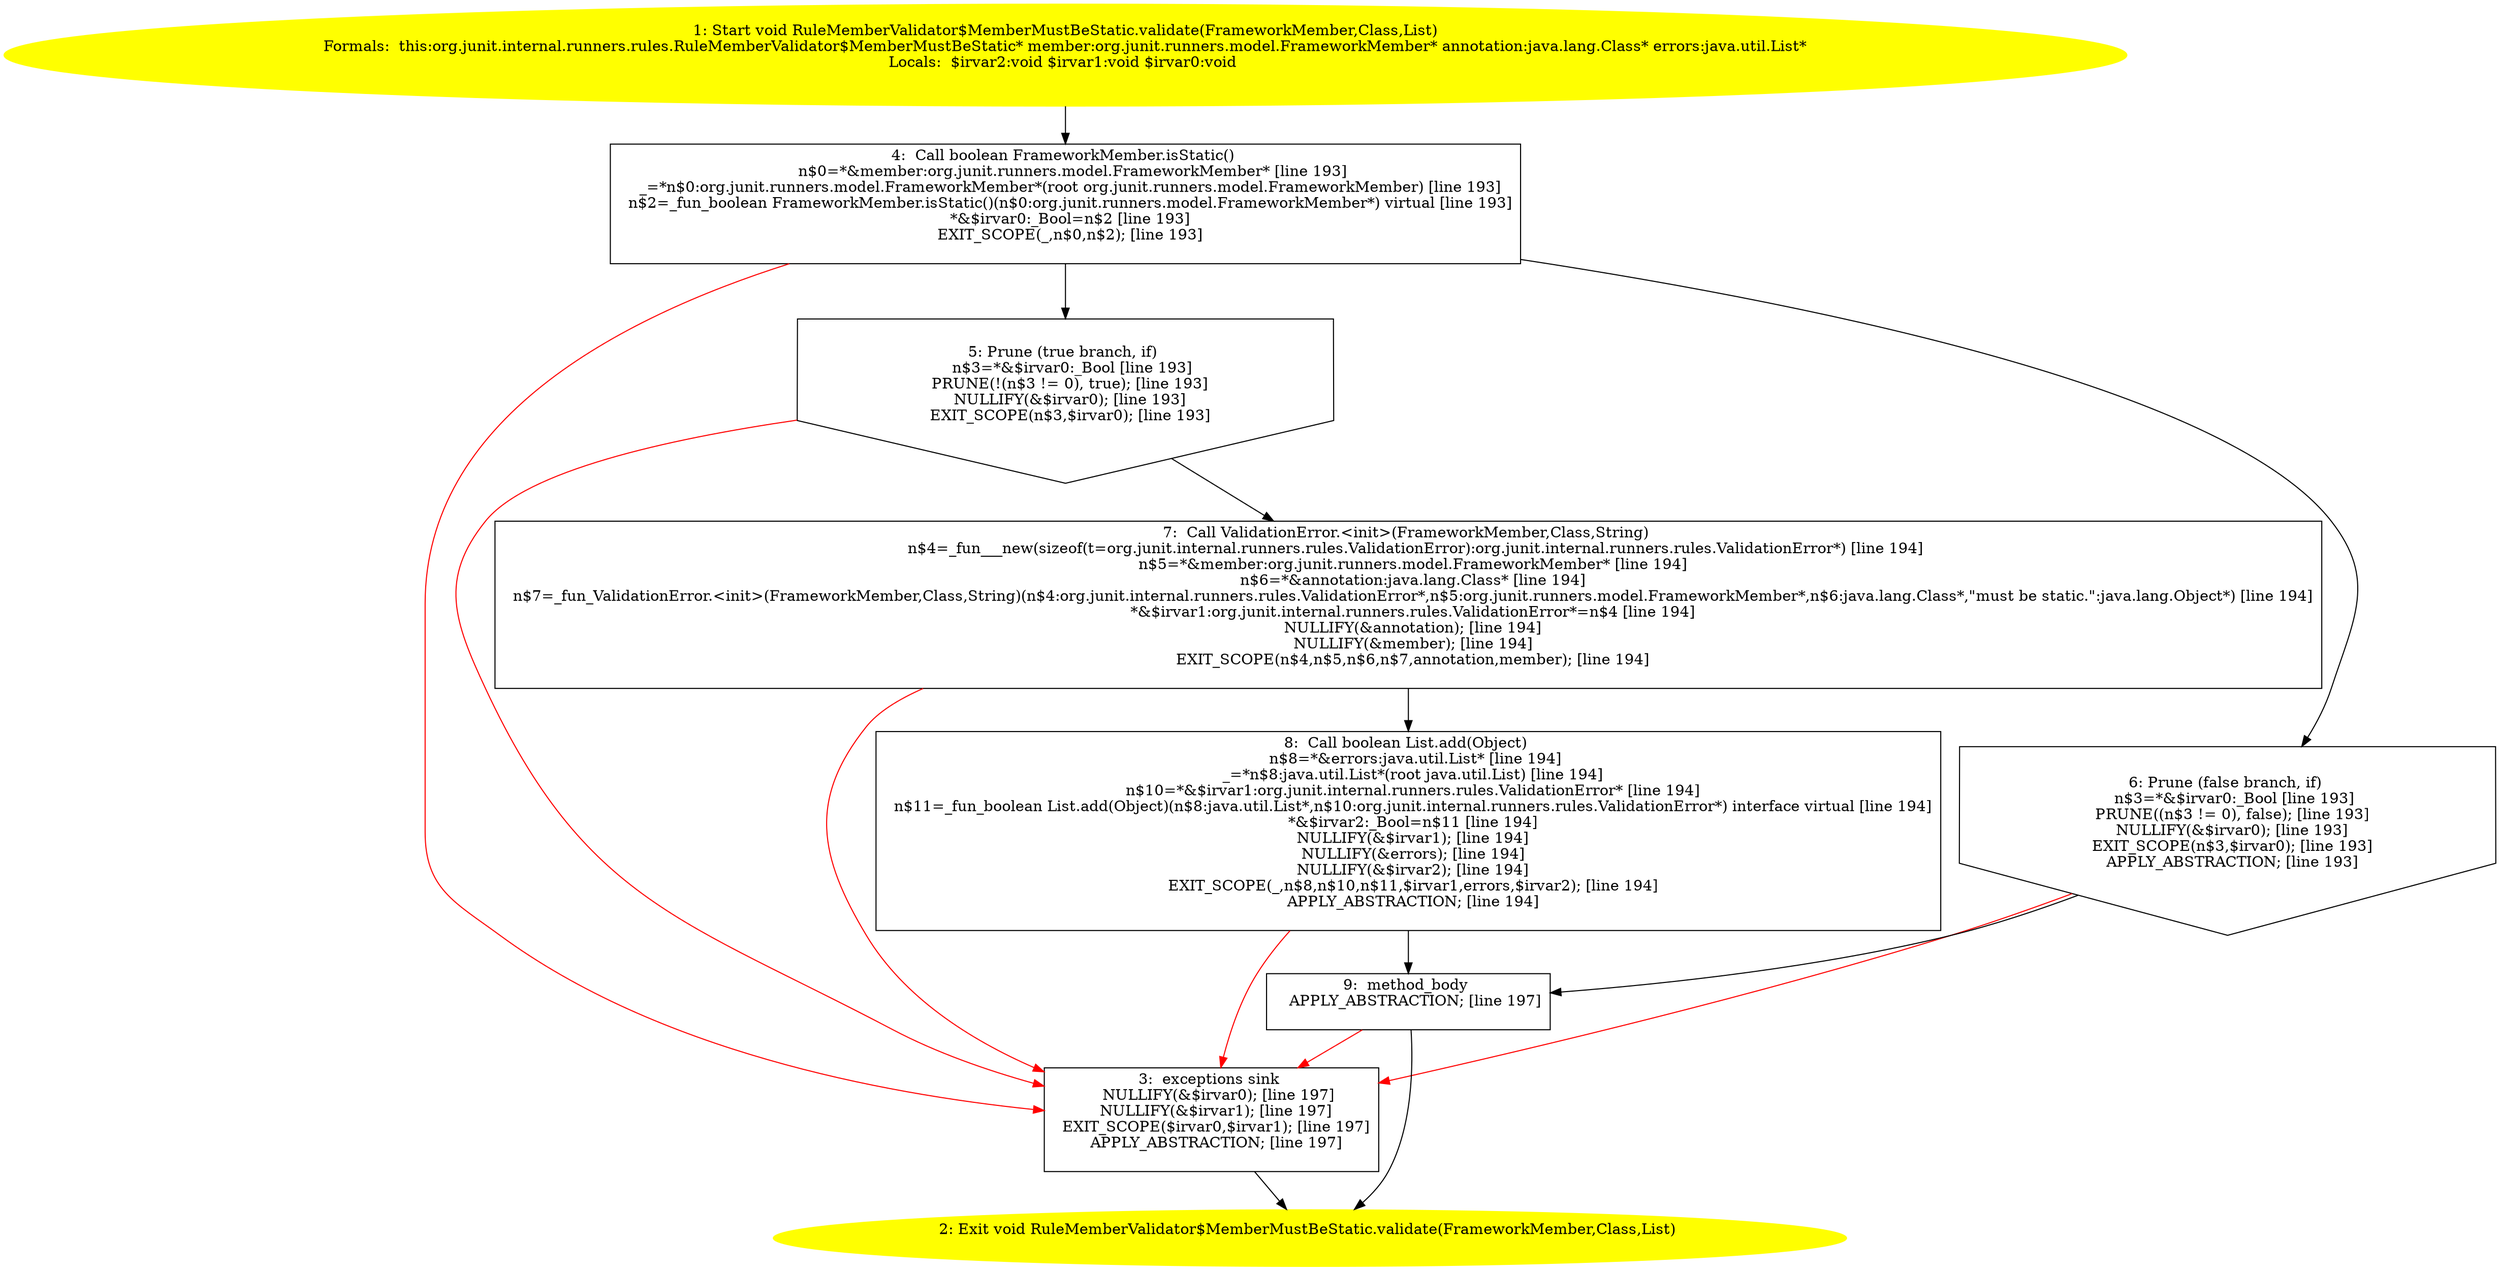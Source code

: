 /* @generated */
digraph cfg {
"org.junit.internal.runners.rules.RuleMemberValidator$MemberMustBeStatic.validate(org.junit.runners.m.9dc4d9cbff6da905f2856b5a2a961b2e_1" [label="1: Start void RuleMemberValidator$MemberMustBeStatic.validate(FrameworkMember,Class,List)\nFormals:  this:org.junit.internal.runners.rules.RuleMemberValidator$MemberMustBeStatic* member:org.junit.runners.model.FrameworkMember* annotation:java.lang.Class* errors:java.util.List*\nLocals:  $irvar2:void $irvar1:void $irvar0:void \n  " color=yellow style=filled]
	

	 "org.junit.internal.runners.rules.RuleMemberValidator$MemberMustBeStatic.validate(org.junit.runners.m.9dc4d9cbff6da905f2856b5a2a961b2e_1" -> "org.junit.internal.runners.rules.RuleMemberValidator$MemberMustBeStatic.validate(org.junit.runners.m.9dc4d9cbff6da905f2856b5a2a961b2e_4" ;
"org.junit.internal.runners.rules.RuleMemberValidator$MemberMustBeStatic.validate(org.junit.runners.m.9dc4d9cbff6da905f2856b5a2a961b2e_2" [label="2: Exit void RuleMemberValidator$MemberMustBeStatic.validate(FrameworkMember,Class,List) \n  " color=yellow style=filled]
	

"org.junit.internal.runners.rules.RuleMemberValidator$MemberMustBeStatic.validate(org.junit.runners.m.9dc4d9cbff6da905f2856b5a2a961b2e_3" [label="3:  exceptions sink \n   NULLIFY(&$irvar0); [line 197]\n  NULLIFY(&$irvar1); [line 197]\n  EXIT_SCOPE($irvar0,$irvar1); [line 197]\n  APPLY_ABSTRACTION; [line 197]\n " shape="box"]
	

	 "org.junit.internal.runners.rules.RuleMemberValidator$MemberMustBeStatic.validate(org.junit.runners.m.9dc4d9cbff6da905f2856b5a2a961b2e_3" -> "org.junit.internal.runners.rules.RuleMemberValidator$MemberMustBeStatic.validate(org.junit.runners.m.9dc4d9cbff6da905f2856b5a2a961b2e_2" ;
"org.junit.internal.runners.rules.RuleMemberValidator$MemberMustBeStatic.validate(org.junit.runners.m.9dc4d9cbff6da905f2856b5a2a961b2e_4" [label="4:  Call boolean FrameworkMember.isStatic() \n   n$0=*&member:org.junit.runners.model.FrameworkMember* [line 193]\n  _=*n$0:org.junit.runners.model.FrameworkMember*(root org.junit.runners.model.FrameworkMember) [line 193]\n  n$2=_fun_boolean FrameworkMember.isStatic()(n$0:org.junit.runners.model.FrameworkMember*) virtual [line 193]\n  *&$irvar0:_Bool=n$2 [line 193]\n  EXIT_SCOPE(_,n$0,n$2); [line 193]\n " shape="box"]
	

	 "org.junit.internal.runners.rules.RuleMemberValidator$MemberMustBeStatic.validate(org.junit.runners.m.9dc4d9cbff6da905f2856b5a2a961b2e_4" -> "org.junit.internal.runners.rules.RuleMemberValidator$MemberMustBeStatic.validate(org.junit.runners.m.9dc4d9cbff6da905f2856b5a2a961b2e_5" ;
	 "org.junit.internal.runners.rules.RuleMemberValidator$MemberMustBeStatic.validate(org.junit.runners.m.9dc4d9cbff6da905f2856b5a2a961b2e_4" -> "org.junit.internal.runners.rules.RuleMemberValidator$MemberMustBeStatic.validate(org.junit.runners.m.9dc4d9cbff6da905f2856b5a2a961b2e_6" ;
	 "org.junit.internal.runners.rules.RuleMemberValidator$MemberMustBeStatic.validate(org.junit.runners.m.9dc4d9cbff6da905f2856b5a2a961b2e_4" -> "org.junit.internal.runners.rules.RuleMemberValidator$MemberMustBeStatic.validate(org.junit.runners.m.9dc4d9cbff6da905f2856b5a2a961b2e_3" [color="red" ];
"org.junit.internal.runners.rules.RuleMemberValidator$MemberMustBeStatic.validate(org.junit.runners.m.9dc4d9cbff6da905f2856b5a2a961b2e_5" [label="5: Prune (true branch, if) \n   n$3=*&$irvar0:_Bool [line 193]\n  PRUNE(!(n$3 != 0), true); [line 193]\n  NULLIFY(&$irvar0); [line 193]\n  EXIT_SCOPE(n$3,$irvar0); [line 193]\n " shape="invhouse"]
	

	 "org.junit.internal.runners.rules.RuleMemberValidator$MemberMustBeStatic.validate(org.junit.runners.m.9dc4d9cbff6da905f2856b5a2a961b2e_5" -> "org.junit.internal.runners.rules.RuleMemberValidator$MemberMustBeStatic.validate(org.junit.runners.m.9dc4d9cbff6da905f2856b5a2a961b2e_7" ;
	 "org.junit.internal.runners.rules.RuleMemberValidator$MemberMustBeStatic.validate(org.junit.runners.m.9dc4d9cbff6da905f2856b5a2a961b2e_5" -> "org.junit.internal.runners.rules.RuleMemberValidator$MemberMustBeStatic.validate(org.junit.runners.m.9dc4d9cbff6da905f2856b5a2a961b2e_3" [color="red" ];
"org.junit.internal.runners.rules.RuleMemberValidator$MemberMustBeStatic.validate(org.junit.runners.m.9dc4d9cbff6da905f2856b5a2a961b2e_6" [label="6: Prune (false branch, if) \n   n$3=*&$irvar0:_Bool [line 193]\n  PRUNE((n$3 != 0), false); [line 193]\n  NULLIFY(&$irvar0); [line 193]\n  EXIT_SCOPE(n$3,$irvar0); [line 193]\n  APPLY_ABSTRACTION; [line 193]\n " shape="invhouse"]
	

	 "org.junit.internal.runners.rules.RuleMemberValidator$MemberMustBeStatic.validate(org.junit.runners.m.9dc4d9cbff6da905f2856b5a2a961b2e_6" -> "org.junit.internal.runners.rules.RuleMemberValidator$MemberMustBeStatic.validate(org.junit.runners.m.9dc4d9cbff6da905f2856b5a2a961b2e_9" ;
	 "org.junit.internal.runners.rules.RuleMemberValidator$MemberMustBeStatic.validate(org.junit.runners.m.9dc4d9cbff6da905f2856b5a2a961b2e_6" -> "org.junit.internal.runners.rules.RuleMemberValidator$MemberMustBeStatic.validate(org.junit.runners.m.9dc4d9cbff6da905f2856b5a2a961b2e_3" [color="red" ];
"org.junit.internal.runners.rules.RuleMemberValidator$MemberMustBeStatic.validate(org.junit.runners.m.9dc4d9cbff6da905f2856b5a2a961b2e_7" [label="7:  Call ValidationError.<init>(FrameworkMember,Class,String) \n   n$4=_fun___new(sizeof(t=org.junit.internal.runners.rules.ValidationError):org.junit.internal.runners.rules.ValidationError*) [line 194]\n  n$5=*&member:org.junit.runners.model.FrameworkMember* [line 194]\n  n$6=*&annotation:java.lang.Class* [line 194]\n  n$7=_fun_ValidationError.<init>(FrameworkMember,Class,String)(n$4:org.junit.internal.runners.rules.ValidationError*,n$5:org.junit.runners.model.FrameworkMember*,n$6:java.lang.Class*,\"must be static.\":java.lang.Object*) [line 194]\n  *&$irvar1:org.junit.internal.runners.rules.ValidationError*=n$4 [line 194]\n  NULLIFY(&annotation); [line 194]\n  NULLIFY(&member); [line 194]\n  EXIT_SCOPE(n$4,n$5,n$6,n$7,annotation,member); [line 194]\n " shape="box"]
	

	 "org.junit.internal.runners.rules.RuleMemberValidator$MemberMustBeStatic.validate(org.junit.runners.m.9dc4d9cbff6da905f2856b5a2a961b2e_7" -> "org.junit.internal.runners.rules.RuleMemberValidator$MemberMustBeStatic.validate(org.junit.runners.m.9dc4d9cbff6da905f2856b5a2a961b2e_8" ;
	 "org.junit.internal.runners.rules.RuleMemberValidator$MemberMustBeStatic.validate(org.junit.runners.m.9dc4d9cbff6da905f2856b5a2a961b2e_7" -> "org.junit.internal.runners.rules.RuleMemberValidator$MemberMustBeStatic.validate(org.junit.runners.m.9dc4d9cbff6da905f2856b5a2a961b2e_3" [color="red" ];
"org.junit.internal.runners.rules.RuleMemberValidator$MemberMustBeStatic.validate(org.junit.runners.m.9dc4d9cbff6da905f2856b5a2a961b2e_8" [label="8:  Call boolean List.add(Object) \n   n$8=*&errors:java.util.List* [line 194]\n  _=*n$8:java.util.List*(root java.util.List) [line 194]\n  n$10=*&$irvar1:org.junit.internal.runners.rules.ValidationError* [line 194]\n  n$11=_fun_boolean List.add(Object)(n$8:java.util.List*,n$10:org.junit.internal.runners.rules.ValidationError*) interface virtual [line 194]\n  *&$irvar2:_Bool=n$11 [line 194]\n  NULLIFY(&$irvar1); [line 194]\n  NULLIFY(&errors); [line 194]\n  NULLIFY(&$irvar2); [line 194]\n  EXIT_SCOPE(_,n$8,n$10,n$11,$irvar1,errors,$irvar2); [line 194]\n  APPLY_ABSTRACTION; [line 194]\n " shape="box"]
	

	 "org.junit.internal.runners.rules.RuleMemberValidator$MemberMustBeStatic.validate(org.junit.runners.m.9dc4d9cbff6da905f2856b5a2a961b2e_8" -> "org.junit.internal.runners.rules.RuleMemberValidator$MemberMustBeStatic.validate(org.junit.runners.m.9dc4d9cbff6da905f2856b5a2a961b2e_9" ;
	 "org.junit.internal.runners.rules.RuleMemberValidator$MemberMustBeStatic.validate(org.junit.runners.m.9dc4d9cbff6da905f2856b5a2a961b2e_8" -> "org.junit.internal.runners.rules.RuleMemberValidator$MemberMustBeStatic.validate(org.junit.runners.m.9dc4d9cbff6da905f2856b5a2a961b2e_3" [color="red" ];
"org.junit.internal.runners.rules.RuleMemberValidator$MemberMustBeStatic.validate(org.junit.runners.m.9dc4d9cbff6da905f2856b5a2a961b2e_9" [label="9:  method_body \n   APPLY_ABSTRACTION; [line 197]\n " shape="box"]
	

	 "org.junit.internal.runners.rules.RuleMemberValidator$MemberMustBeStatic.validate(org.junit.runners.m.9dc4d9cbff6da905f2856b5a2a961b2e_9" -> "org.junit.internal.runners.rules.RuleMemberValidator$MemberMustBeStatic.validate(org.junit.runners.m.9dc4d9cbff6da905f2856b5a2a961b2e_2" ;
	 "org.junit.internal.runners.rules.RuleMemberValidator$MemberMustBeStatic.validate(org.junit.runners.m.9dc4d9cbff6da905f2856b5a2a961b2e_9" -> "org.junit.internal.runners.rules.RuleMemberValidator$MemberMustBeStatic.validate(org.junit.runners.m.9dc4d9cbff6da905f2856b5a2a961b2e_3" [color="red" ];
}
